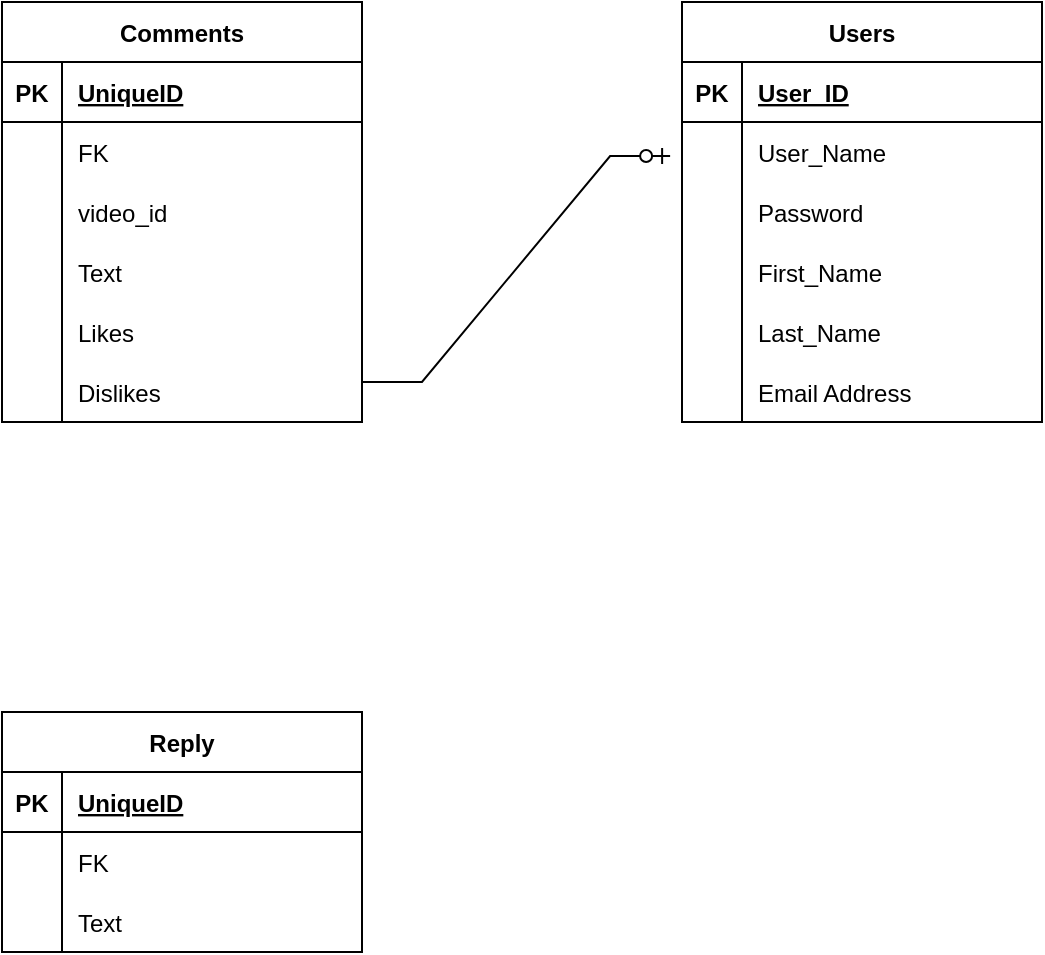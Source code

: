 <mxfile version="20.8.10" type="device"><diagram name="Page-1" id="hieDmu5xT1ag2rD6EIjV"><mxGraphModel dx="941" dy="704" grid="1" gridSize="10" guides="1" tooltips="1" connect="1" arrows="1" fold="1" page="1" pageScale="1" pageWidth="850" pageHeight="1100" math="0" shadow="0"><root><mxCell id="0"/><mxCell id="1" parent="0"/><mxCell id="vkRwcA2sHF5tKF-X_CYR-1" value="Comments" style="shape=table;startSize=30;container=1;collapsible=1;childLayout=tableLayout;fixedRows=1;rowLines=0;fontStyle=1;align=center;resizeLast=1;" parent="1" vertex="1"><mxGeometry x="100" y="120" width="180" height="210" as="geometry"/></mxCell><mxCell id="vkRwcA2sHF5tKF-X_CYR-2" value="" style="shape=tableRow;horizontal=0;startSize=0;swimlaneHead=0;swimlaneBody=0;fillColor=none;collapsible=0;dropTarget=0;points=[[0,0.5],[1,0.5]];portConstraint=eastwest;top=0;left=0;right=0;bottom=1;" parent="vkRwcA2sHF5tKF-X_CYR-1" vertex="1"><mxGeometry y="30" width="180" height="30" as="geometry"/></mxCell><mxCell id="vkRwcA2sHF5tKF-X_CYR-3" value="PK" style="shape=partialRectangle;connectable=0;fillColor=none;top=0;left=0;bottom=0;right=0;fontStyle=1;overflow=hidden;" parent="vkRwcA2sHF5tKF-X_CYR-2" vertex="1"><mxGeometry width="30" height="30" as="geometry"><mxRectangle width="30" height="30" as="alternateBounds"/></mxGeometry></mxCell><mxCell id="vkRwcA2sHF5tKF-X_CYR-4" value="UniqueID" style="shape=partialRectangle;connectable=0;fillColor=none;top=0;left=0;bottom=0;right=0;align=left;spacingLeft=6;fontStyle=5;overflow=hidden;" parent="vkRwcA2sHF5tKF-X_CYR-2" vertex="1"><mxGeometry x="30" width="150" height="30" as="geometry"><mxRectangle width="150" height="30" as="alternateBounds"/></mxGeometry></mxCell><mxCell id="vkRwcA2sHF5tKF-X_CYR-5" value="" style="shape=tableRow;horizontal=0;startSize=0;swimlaneHead=0;swimlaneBody=0;fillColor=none;collapsible=0;dropTarget=0;points=[[0,0.5],[1,0.5]];portConstraint=eastwest;top=0;left=0;right=0;bottom=0;" parent="vkRwcA2sHF5tKF-X_CYR-1" vertex="1"><mxGeometry y="60" width="180" height="30" as="geometry"/></mxCell><mxCell id="vkRwcA2sHF5tKF-X_CYR-6" value="" style="shape=partialRectangle;connectable=0;fillColor=none;top=0;left=0;bottom=0;right=0;editable=1;overflow=hidden;" parent="vkRwcA2sHF5tKF-X_CYR-5" vertex="1"><mxGeometry width="30" height="30" as="geometry"><mxRectangle width="30" height="30" as="alternateBounds"/></mxGeometry></mxCell><mxCell id="vkRwcA2sHF5tKF-X_CYR-7" value="FK" style="shape=partialRectangle;connectable=0;fillColor=none;top=0;left=0;bottom=0;right=0;align=left;spacingLeft=6;overflow=hidden;" parent="vkRwcA2sHF5tKF-X_CYR-5" vertex="1"><mxGeometry x="30" width="150" height="30" as="geometry"><mxRectangle width="150" height="30" as="alternateBounds"/></mxGeometry></mxCell><mxCell id="vkRwcA2sHF5tKF-X_CYR-8" value="" style="shape=tableRow;horizontal=0;startSize=0;swimlaneHead=0;swimlaneBody=0;fillColor=none;collapsible=0;dropTarget=0;points=[[0,0.5],[1,0.5]];portConstraint=eastwest;top=0;left=0;right=0;bottom=0;" parent="vkRwcA2sHF5tKF-X_CYR-1" vertex="1"><mxGeometry y="90" width="180" height="30" as="geometry"/></mxCell><mxCell id="vkRwcA2sHF5tKF-X_CYR-9" value="" style="shape=partialRectangle;connectable=0;fillColor=none;top=0;left=0;bottom=0;right=0;editable=1;overflow=hidden;" parent="vkRwcA2sHF5tKF-X_CYR-8" vertex="1"><mxGeometry width="30" height="30" as="geometry"><mxRectangle width="30" height="30" as="alternateBounds"/></mxGeometry></mxCell><mxCell id="vkRwcA2sHF5tKF-X_CYR-10" value="video_id" style="shape=partialRectangle;connectable=0;fillColor=none;top=0;left=0;bottom=0;right=0;align=left;spacingLeft=6;overflow=hidden;" parent="vkRwcA2sHF5tKF-X_CYR-8" vertex="1"><mxGeometry x="30" width="150" height="30" as="geometry"><mxRectangle width="150" height="30" as="alternateBounds"/></mxGeometry></mxCell><mxCell id="vkRwcA2sHF5tKF-X_CYR-11" value="" style="shape=tableRow;horizontal=0;startSize=0;swimlaneHead=0;swimlaneBody=0;fillColor=none;collapsible=0;dropTarget=0;points=[[0,0.5],[1,0.5]];portConstraint=eastwest;top=0;left=0;right=0;bottom=0;" parent="vkRwcA2sHF5tKF-X_CYR-1" vertex="1"><mxGeometry y="120" width="180" height="30" as="geometry"/></mxCell><mxCell id="vkRwcA2sHF5tKF-X_CYR-12" value="" style="shape=partialRectangle;connectable=0;fillColor=none;top=0;left=0;bottom=0;right=0;editable=1;overflow=hidden;" parent="vkRwcA2sHF5tKF-X_CYR-11" vertex="1"><mxGeometry width="30" height="30" as="geometry"><mxRectangle width="30" height="30" as="alternateBounds"/></mxGeometry></mxCell><mxCell id="vkRwcA2sHF5tKF-X_CYR-13" value="Text" style="shape=partialRectangle;connectable=0;fillColor=none;top=0;left=0;bottom=0;right=0;align=left;spacingLeft=6;overflow=hidden;" parent="vkRwcA2sHF5tKF-X_CYR-11" vertex="1"><mxGeometry x="30" width="150" height="30" as="geometry"><mxRectangle width="150" height="30" as="alternateBounds"/></mxGeometry></mxCell><mxCell id="8RojjvvFRYBqrMER5C7R-10" value="" style="shape=tableRow;horizontal=0;startSize=0;swimlaneHead=0;swimlaneBody=0;fillColor=none;collapsible=0;dropTarget=0;points=[[0,0.5],[1,0.5]];portConstraint=eastwest;top=0;left=0;right=0;bottom=0;" vertex="1" parent="vkRwcA2sHF5tKF-X_CYR-1"><mxGeometry y="150" width="180" height="30" as="geometry"/></mxCell><mxCell id="8RojjvvFRYBqrMER5C7R-11" value="" style="shape=partialRectangle;connectable=0;fillColor=none;top=0;left=0;bottom=0;right=0;editable=1;overflow=hidden;" vertex="1" parent="8RojjvvFRYBqrMER5C7R-10"><mxGeometry width="30" height="30" as="geometry"><mxRectangle width="30" height="30" as="alternateBounds"/></mxGeometry></mxCell><mxCell id="8RojjvvFRYBqrMER5C7R-12" value="Likes" style="shape=partialRectangle;connectable=0;fillColor=none;top=0;left=0;bottom=0;right=0;align=left;spacingLeft=6;overflow=hidden;" vertex="1" parent="8RojjvvFRYBqrMER5C7R-10"><mxGeometry x="30" width="150" height="30" as="geometry"><mxRectangle width="150" height="30" as="alternateBounds"/></mxGeometry></mxCell><mxCell id="8RojjvvFRYBqrMER5C7R-13" value="" style="shape=tableRow;horizontal=0;startSize=0;swimlaneHead=0;swimlaneBody=0;fillColor=none;collapsible=0;dropTarget=0;points=[[0,0.5],[1,0.5]];portConstraint=eastwest;top=0;left=0;right=0;bottom=0;" vertex="1" parent="vkRwcA2sHF5tKF-X_CYR-1"><mxGeometry y="180" width="180" height="30" as="geometry"/></mxCell><mxCell id="8RojjvvFRYBqrMER5C7R-14" value="" style="shape=partialRectangle;connectable=0;fillColor=none;top=0;left=0;bottom=0;right=0;editable=1;overflow=hidden;" vertex="1" parent="8RojjvvFRYBqrMER5C7R-13"><mxGeometry width="30" height="30" as="geometry"><mxRectangle width="30" height="30" as="alternateBounds"/></mxGeometry></mxCell><mxCell id="8RojjvvFRYBqrMER5C7R-15" value="Dislikes" style="shape=partialRectangle;connectable=0;fillColor=none;top=0;left=0;bottom=0;right=0;align=left;spacingLeft=6;overflow=hidden;" vertex="1" parent="8RojjvvFRYBqrMER5C7R-13"><mxGeometry x="30" width="150" height="30" as="geometry"><mxRectangle width="150" height="30" as="alternateBounds"/></mxGeometry></mxCell><mxCell id="vkRwcA2sHF5tKF-X_CYR-14" value="Reply" style="shape=table;startSize=30;container=1;collapsible=1;childLayout=tableLayout;fixedRows=1;rowLines=0;fontStyle=1;align=center;resizeLast=1;" parent="1" vertex="1"><mxGeometry x="100" y="475" width="180" height="120" as="geometry"/></mxCell><mxCell id="vkRwcA2sHF5tKF-X_CYR-15" value="" style="shape=tableRow;horizontal=0;startSize=0;swimlaneHead=0;swimlaneBody=0;fillColor=none;collapsible=0;dropTarget=0;points=[[0,0.5],[1,0.5]];portConstraint=eastwest;top=0;left=0;right=0;bottom=1;" parent="vkRwcA2sHF5tKF-X_CYR-14" vertex="1"><mxGeometry y="30" width="180" height="30" as="geometry"/></mxCell><mxCell id="vkRwcA2sHF5tKF-X_CYR-16" value="PK" style="shape=partialRectangle;connectable=0;fillColor=none;top=0;left=0;bottom=0;right=0;fontStyle=1;overflow=hidden;" parent="vkRwcA2sHF5tKF-X_CYR-15" vertex="1"><mxGeometry width="30" height="30" as="geometry"><mxRectangle width="30" height="30" as="alternateBounds"/></mxGeometry></mxCell><mxCell id="vkRwcA2sHF5tKF-X_CYR-17" value="UniqueID" style="shape=partialRectangle;connectable=0;fillColor=none;top=0;left=0;bottom=0;right=0;align=left;spacingLeft=6;fontStyle=5;overflow=hidden;" parent="vkRwcA2sHF5tKF-X_CYR-15" vertex="1"><mxGeometry x="30" width="150" height="30" as="geometry"><mxRectangle width="150" height="30" as="alternateBounds"/></mxGeometry></mxCell><mxCell id="vkRwcA2sHF5tKF-X_CYR-18" value="" style="shape=tableRow;horizontal=0;startSize=0;swimlaneHead=0;swimlaneBody=0;fillColor=none;collapsible=0;dropTarget=0;points=[[0,0.5],[1,0.5]];portConstraint=eastwest;top=0;left=0;right=0;bottom=0;" parent="vkRwcA2sHF5tKF-X_CYR-14" vertex="1"><mxGeometry y="60" width="180" height="30" as="geometry"/></mxCell><mxCell id="vkRwcA2sHF5tKF-X_CYR-19" value="" style="shape=partialRectangle;connectable=0;fillColor=none;top=0;left=0;bottom=0;right=0;editable=1;overflow=hidden;" parent="vkRwcA2sHF5tKF-X_CYR-18" vertex="1"><mxGeometry width="30" height="30" as="geometry"><mxRectangle width="30" height="30" as="alternateBounds"/></mxGeometry></mxCell><mxCell id="vkRwcA2sHF5tKF-X_CYR-20" value="FK" style="shape=partialRectangle;connectable=0;fillColor=none;top=0;left=0;bottom=0;right=0;align=left;spacingLeft=6;overflow=hidden;" parent="vkRwcA2sHF5tKF-X_CYR-18" vertex="1"><mxGeometry x="30" width="150" height="30" as="geometry"><mxRectangle width="150" height="30" as="alternateBounds"/></mxGeometry></mxCell><mxCell id="vkRwcA2sHF5tKF-X_CYR-24" value="" style="shape=tableRow;horizontal=0;startSize=0;swimlaneHead=0;swimlaneBody=0;fillColor=none;collapsible=0;dropTarget=0;points=[[0,0.5],[1,0.5]];portConstraint=eastwest;top=0;left=0;right=0;bottom=0;" parent="vkRwcA2sHF5tKF-X_CYR-14" vertex="1"><mxGeometry y="90" width="180" height="30" as="geometry"/></mxCell><mxCell id="vkRwcA2sHF5tKF-X_CYR-25" value="" style="shape=partialRectangle;connectable=0;fillColor=none;top=0;left=0;bottom=0;right=0;editable=1;overflow=hidden;" parent="vkRwcA2sHF5tKF-X_CYR-24" vertex="1"><mxGeometry width="30" height="30" as="geometry"><mxRectangle width="30" height="30" as="alternateBounds"/></mxGeometry></mxCell><mxCell id="vkRwcA2sHF5tKF-X_CYR-26" value="Text" style="shape=partialRectangle;connectable=0;fillColor=none;top=0;left=0;bottom=0;right=0;align=left;spacingLeft=6;overflow=hidden;" parent="vkRwcA2sHF5tKF-X_CYR-24" vertex="1"><mxGeometry x="30" width="150" height="30" as="geometry"><mxRectangle width="150" height="30" as="alternateBounds"/></mxGeometry></mxCell><mxCell id="vkRwcA2sHF5tKF-X_CYR-27" value="Users" style="shape=table;startSize=30;container=1;collapsible=1;childLayout=tableLayout;fixedRows=1;rowLines=0;fontStyle=1;align=center;resizeLast=1;" parent="1" vertex="1"><mxGeometry x="440" y="120" width="180" height="210" as="geometry"/></mxCell><mxCell id="vkRwcA2sHF5tKF-X_CYR-28" value="" style="shape=tableRow;horizontal=0;startSize=0;swimlaneHead=0;swimlaneBody=0;fillColor=none;collapsible=0;dropTarget=0;points=[[0,0.5],[1,0.5]];portConstraint=eastwest;top=0;left=0;right=0;bottom=1;" parent="vkRwcA2sHF5tKF-X_CYR-27" vertex="1"><mxGeometry y="30" width="180" height="30" as="geometry"/></mxCell><mxCell id="vkRwcA2sHF5tKF-X_CYR-29" value="PK" style="shape=partialRectangle;connectable=0;fillColor=none;top=0;left=0;bottom=0;right=0;fontStyle=1;overflow=hidden;" parent="vkRwcA2sHF5tKF-X_CYR-28" vertex="1"><mxGeometry width="30" height="30" as="geometry"><mxRectangle width="30" height="30" as="alternateBounds"/></mxGeometry></mxCell><mxCell id="vkRwcA2sHF5tKF-X_CYR-30" value="User_ID" style="shape=partialRectangle;connectable=0;fillColor=none;top=0;left=0;bottom=0;right=0;align=left;spacingLeft=6;fontStyle=5;overflow=hidden;" parent="vkRwcA2sHF5tKF-X_CYR-28" vertex="1"><mxGeometry x="30" width="150" height="30" as="geometry"><mxRectangle width="150" height="30" as="alternateBounds"/></mxGeometry></mxCell><mxCell id="vkRwcA2sHF5tKF-X_CYR-31" value="" style="shape=tableRow;horizontal=0;startSize=0;swimlaneHead=0;swimlaneBody=0;fillColor=none;collapsible=0;dropTarget=0;points=[[0,0.5],[1,0.5]];portConstraint=eastwest;top=0;left=0;right=0;bottom=0;" parent="vkRwcA2sHF5tKF-X_CYR-27" vertex="1"><mxGeometry y="60" width="180" height="30" as="geometry"/></mxCell><mxCell id="vkRwcA2sHF5tKF-X_CYR-32" value="" style="shape=partialRectangle;connectable=0;fillColor=none;top=0;left=0;bottom=0;right=0;editable=1;overflow=hidden;" parent="vkRwcA2sHF5tKF-X_CYR-31" vertex="1"><mxGeometry width="30" height="30" as="geometry"><mxRectangle width="30" height="30" as="alternateBounds"/></mxGeometry></mxCell><mxCell id="vkRwcA2sHF5tKF-X_CYR-33" value="User_Name" style="shape=partialRectangle;connectable=0;fillColor=none;top=0;left=0;bottom=0;right=0;align=left;spacingLeft=6;overflow=hidden;" parent="vkRwcA2sHF5tKF-X_CYR-31" vertex="1"><mxGeometry x="30" width="150" height="30" as="geometry"><mxRectangle width="150" height="30" as="alternateBounds"/></mxGeometry></mxCell><mxCell id="8RojjvvFRYBqrMER5C7R-4" value="" style="shape=tableRow;horizontal=0;startSize=0;swimlaneHead=0;swimlaneBody=0;fillColor=none;collapsible=0;dropTarget=0;points=[[0,0.5],[1,0.5]];portConstraint=eastwest;top=0;left=0;right=0;bottom=0;" vertex="1" parent="vkRwcA2sHF5tKF-X_CYR-27"><mxGeometry y="90" width="180" height="30" as="geometry"/></mxCell><mxCell id="8RojjvvFRYBqrMER5C7R-5" value="" style="shape=partialRectangle;connectable=0;fillColor=none;top=0;left=0;bottom=0;right=0;editable=1;overflow=hidden;" vertex="1" parent="8RojjvvFRYBqrMER5C7R-4"><mxGeometry width="30" height="30" as="geometry"><mxRectangle width="30" height="30" as="alternateBounds"/></mxGeometry></mxCell><mxCell id="8RojjvvFRYBqrMER5C7R-6" value="Password" style="shape=partialRectangle;connectable=0;fillColor=none;top=0;left=0;bottom=0;right=0;align=left;spacingLeft=6;overflow=hidden;" vertex="1" parent="8RojjvvFRYBqrMER5C7R-4"><mxGeometry x="30" width="150" height="30" as="geometry"><mxRectangle width="150" height="30" as="alternateBounds"/></mxGeometry></mxCell><mxCell id="vkRwcA2sHF5tKF-X_CYR-34" value="" style="shape=tableRow;horizontal=0;startSize=0;swimlaneHead=0;swimlaneBody=0;fillColor=none;collapsible=0;dropTarget=0;points=[[0,0.5],[1,0.5]];portConstraint=eastwest;top=0;left=0;right=0;bottom=0;" parent="vkRwcA2sHF5tKF-X_CYR-27" vertex="1"><mxGeometry y="120" width="180" height="30" as="geometry"/></mxCell><mxCell id="vkRwcA2sHF5tKF-X_CYR-35" value="" style="shape=partialRectangle;connectable=0;fillColor=none;top=0;left=0;bottom=0;right=0;editable=1;overflow=hidden;" parent="vkRwcA2sHF5tKF-X_CYR-34" vertex="1"><mxGeometry width="30" height="30" as="geometry"><mxRectangle width="30" height="30" as="alternateBounds"/></mxGeometry></mxCell><mxCell id="vkRwcA2sHF5tKF-X_CYR-36" value="First_Name" style="shape=partialRectangle;connectable=0;fillColor=none;top=0;left=0;bottom=0;right=0;align=left;spacingLeft=6;overflow=hidden;" parent="vkRwcA2sHF5tKF-X_CYR-34" vertex="1"><mxGeometry x="30" width="150" height="30" as="geometry"><mxRectangle width="150" height="30" as="alternateBounds"/></mxGeometry></mxCell><mxCell id="vkRwcA2sHF5tKF-X_CYR-37" value="" style="shape=tableRow;horizontal=0;startSize=0;swimlaneHead=0;swimlaneBody=0;fillColor=none;collapsible=0;dropTarget=0;points=[[0,0.5],[1,0.5]];portConstraint=eastwest;top=0;left=0;right=0;bottom=0;" parent="vkRwcA2sHF5tKF-X_CYR-27" vertex="1"><mxGeometry y="150" width="180" height="30" as="geometry"/></mxCell><mxCell id="vkRwcA2sHF5tKF-X_CYR-38" value="" style="shape=partialRectangle;connectable=0;fillColor=none;top=0;left=0;bottom=0;right=0;editable=1;overflow=hidden;" parent="vkRwcA2sHF5tKF-X_CYR-37" vertex="1"><mxGeometry width="30" height="30" as="geometry"><mxRectangle width="30" height="30" as="alternateBounds"/></mxGeometry></mxCell><mxCell id="vkRwcA2sHF5tKF-X_CYR-39" value="Last_Name" style="shape=partialRectangle;connectable=0;fillColor=none;top=0;left=0;bottom=0;right=0;align=left;spacingLeft=6;overflow=hidden;" parent="vkRwcA2sHF5tKF-X_CYR-37" vertex="1"><mxGeometry x="30" width="150" height="30" as="geometry"><mxRectangle width="150" height="30" as="alternateBounds"/></mxGeometry></mxCell><mxCell id="8RojjvvFRYBqrMER5C7R-16" value="" style="shape=tableRow;horizontal=0;startSize=0;swimlaneHead=0;swimlaneBody=0;fillColor=none;collapsible=0;dropTarget=0;points=[[0,0.5],[1,0.5]];portConstraint=eastwest;top=0;left=0;right=0;bottom=0;" vertex="1" parent="vkRwcA2sHF5tKF-X_CYR-27"><mxGeometry y="180" width="180" height="30" as="geometry"/></mxCell><mxCell id="8RojjvvFRYBqrMER5C7R-17" value="" style="shape=partialRectangle;connectable=0;fillColor=none;top=0;left=0;bottom=0;right=0;editable=1;overflow=hidden;" vertex="1" parent="8RojjvvFRYBqrMER5C7R-16"><mxGeometry width="30" height="30" as="geometry"><mxRectangle width="30" height="30" as="alternateBounds"/></mxGeometry></mxCell><mxCell id="8RojjvvFRYBqrMER5C7R-18" value="Email Address" style="shape=partialRectangle;connectable=0;fillColor=none;top=0;left=0;bottom=0;right=0;align=left;spacingLeft=6;overflow=hidden;" vertex="1" parent="8RojjvvFRYBqrMER5C7R-16"><mxGeometry x="30" width="150" height="30" as="geometry"><mxRectangle width="150" height="30" as="alternateBounds"/></mxGeometry></mxCell><mxCell id="8RojjvvFRYBqrMER5C7R-19" value="" style="edgeStyle=entityRelationEdgeStyle;fontSize=12;html=1;endArrow=ERzeroToOne;endFill=1;rounded=0;entryX=-0.033;entryY=0.567;entryDx=0;entryDy=0;entryPerimeter=0;" edge="1" parent="1" target="vkRwcA2sHF5tKF-X_CYR-31"><mxGeometry width="100" height="100" relative="1" as="geometry"><mxPoint x="280" y="310" as="sourcePoint"/><mxPoint x="380" y="210" as="targetPoint"/></mxGeometry></mxCell></root></mxGraphModel></diagram></mxfile>
